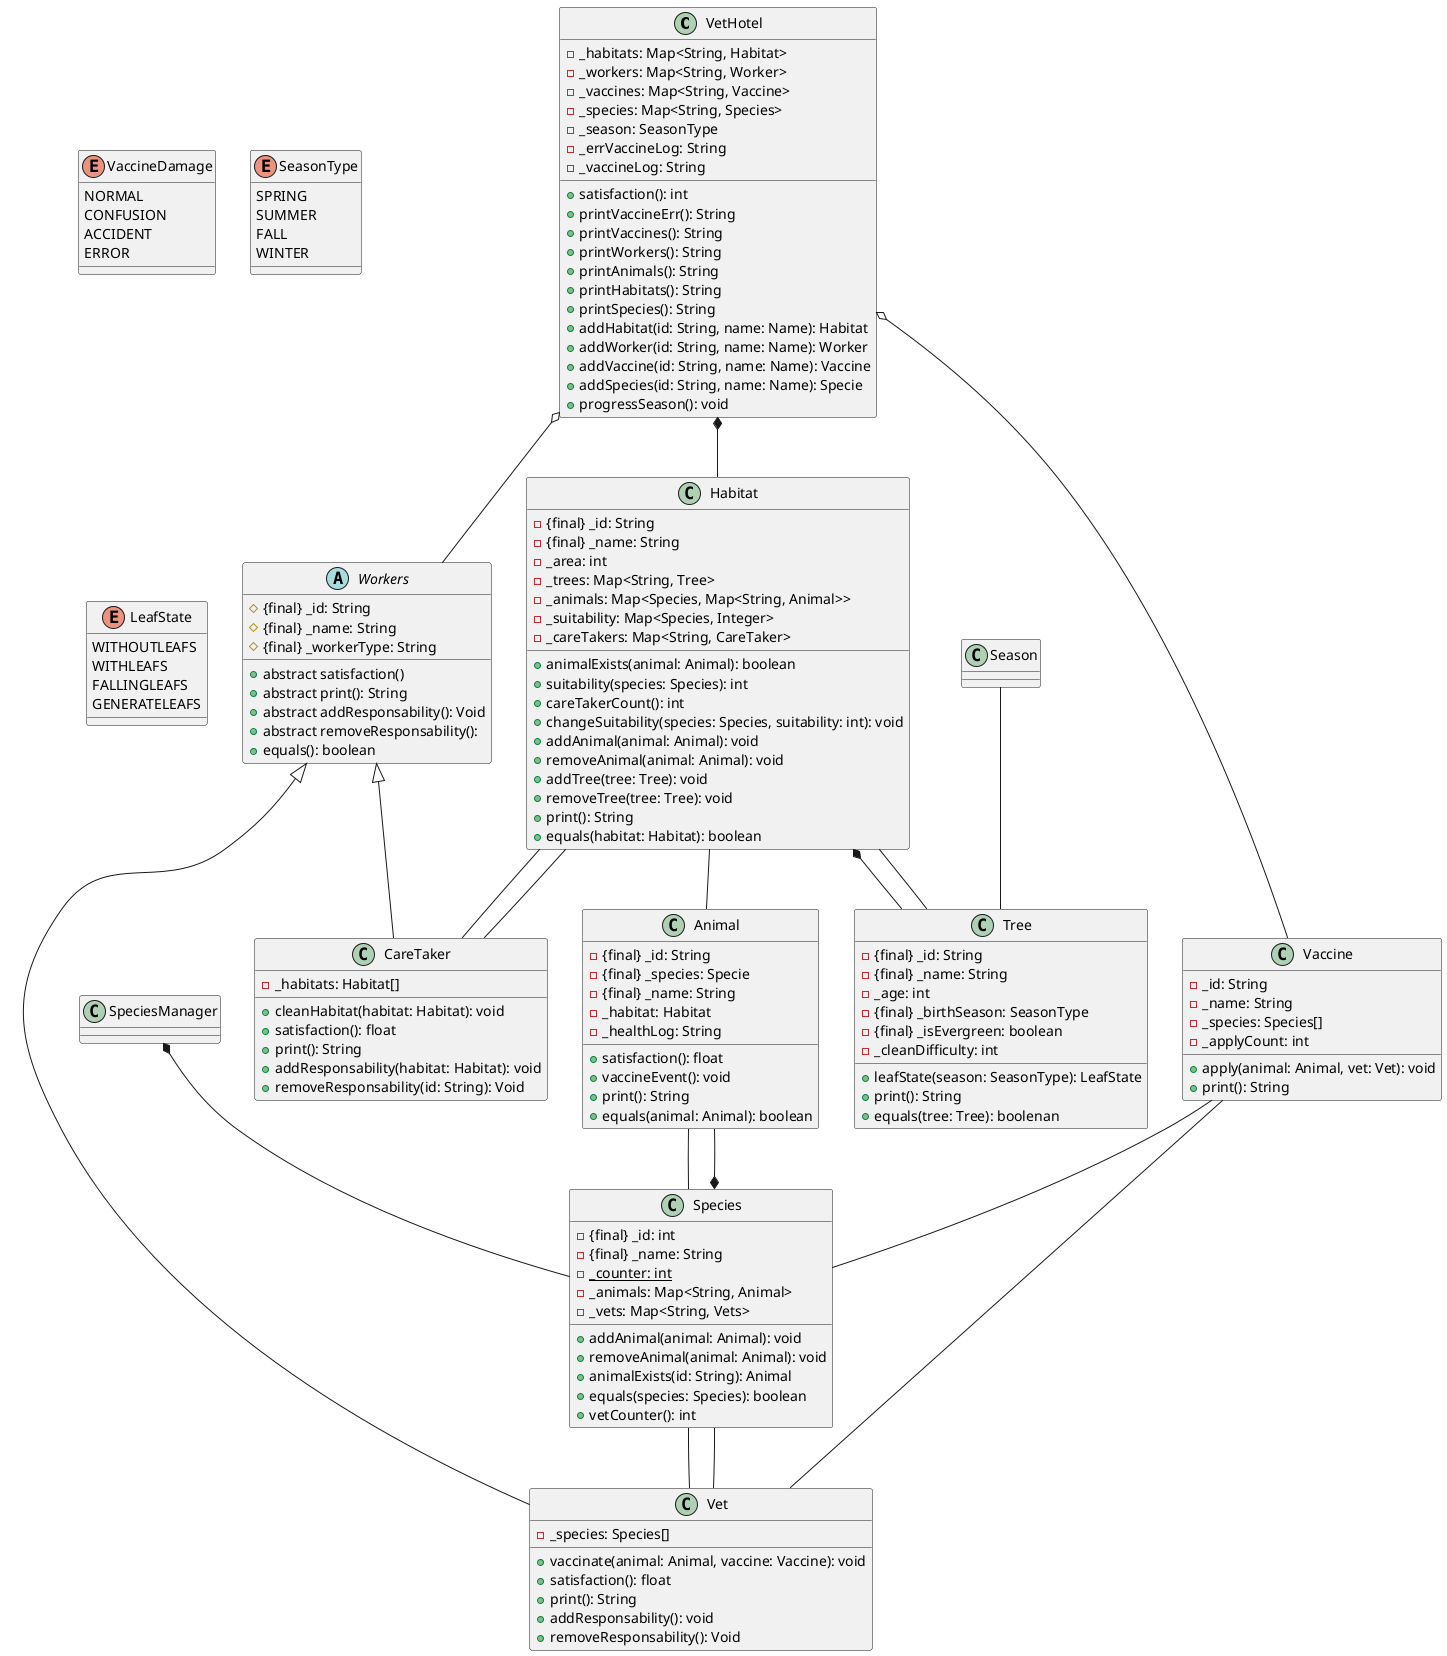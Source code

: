 @startuml VetHotel

' + -> public
' - -> private
' # -> protected
' ~ -> package
' {static} -> shared added as a prefix
' {final} -> constant added as prefix
' *-- -> composition full tilted square
' o-- -> agregation empty tilter square
' -- -> association line
' ..> -> dependency dotted line

class VetHotel{
    - _habitats: Map<String, Habitat>
    - _workers: Map<String, Worker>
    - _vaccines: Map<String, Vaccine>
    - _species: Map<String, Species>
    ' Check how to notify tree listeners.
    - _season: SeasonType
    ' Decide if we should only use one log (for loop), or have the error log
    - _errVaccineLog: String
    - _vaccineLog: String
    + satisfaction(): int
    + printVaccineErr(): String
    + printVaccines(): String
    + printWorkers(): String
    + printAnimals(): String
    + printHabitats(): String
    + printSpecies(): String
    + addHabitat(id: String, name: Name): Habitat
    + addWorker(id: String, name: Name): Worker
    + addVaccine(id: String, name: Name): Vaccine
    + addSpecies(id: String, name: Name): Specie
    + progressSeason(): void
}

class Habitat{
    - {final} _id: String
    - {final} _name: String
    - _area: int
    - _trees: Map<String, Tree>
    - _animals: Map<Species, Map<String, Animal>>
    - _suitability: Map<Species, Integer>
    - _careTakers: Map<String, CareTaker>

    + animalExists(animal: Animal): boolean
    + suitability(species: Species): int
    + careTakerCount(): int
    + changeSuitability(species: Species, suitability: int): void
    + addAnimal(animal: Animal): void
    + removeAnimal(animal: Animal): void
    + addTree(tree: Tree): void
    + removeTree(tree: Tree): void
    + print(): String
    + equals(habitat: Habitat): boolean
}

class Species{
    - {final} _id: int
    - {final} _name: String
    - {static} _counter: int
    - _animals: Map<String, Animal>
    - _vets: Map<String, Vets>
    + addAnimal(animal: Animal): void
    + removeAnimal(animal: Animal): void
    + animalExists(id: String): Animal
    + equals(species: Species): boolean
    + vetCounter(): int
}

enum VaccineDamage {
    NORMAL
    CONFUSION
    ACCIDENT
    ERROR
}

enum SeasonType {
    SPRING
    SUMMER
    FALL
    WINTER
}

enum LeafState {
    WITHOUTLEAFS
    WITHLEAFS
    FALLINGLEAFS
    GENERATELEAFS
}


class Animal{
    - {final} _id: String
    - {final} _species: Specie
    - {final} _name: String
    - _habitat: Habitat
    - _healthLog: String
    + satisfaction(): float
    + vaccineEvent(): void
    + print(): String
    + equals(animal: Animal): boolean
}

Class Tree{
    - {final} _id: String
    - {final} _name: String
    - _age: int
    - {final} _birthSeason: SeasonType
    - {final} _isEvergreen: boolean
    - _cleanDifficulty: int
    + leafState(season: SeasonType): LeafState
    + print(): String
    + equals(tree: Tree): boolenan
}

abstract class Workers{
    # {final} _id: String
    # {final} _name: String
    # {final} _workerType: String
    + abstract satisfaction()
    + abstract print(): String
    + abstract addResponsability(): Void
    + abstract removeResponsability(): 
    + equals(): boolean
}

class CareTaker extends Workers{
    - _habitats: Habitat[]
    + cleanHabitat(habitat: Habitat): void
    + satisfaction(): float
    + print(): String
    + addResponsability(habitat: Habitat): void
    + removeResponsability(id: String): Void
}

class Vet extends Workers{
    - _species: Species[]
    + vaccinate(animal: Animal, vaccine: Vaccine): void
    + satisfaction(): float
    + print(): String
    + addResponsability(): void
    + removeResponsability(): Void
}

Class Vaccine {
    - _id: String
    - _name: String
    - _species: Species[]
    - _applyCount: int
    '- _log: String
    + apply(animal: Animal, vet: Vet): void
    + print(): String
}

VetHotel *--  Habitat
VetHotel o-- Workers
VetHotel o-- Vaccine

Habitat *-- Tree
Habitat -- Animal
Habitat -- CareTaker

Species *-- Animal
Species -- Vet

SpeciesManager *-- Species

Animal -- Species

Tree -- Habitat

Season -- Tree

CareTaker -- Habitat

Vet -- Species

Vaccine -- Species
Vaccine -- Vet

' Vacinas podem existir sem existencia de um Vet? Devo guardar num singleton? por hotel
' A estação do ano é sempre a mesma sobre todos os Veterinarios no mundo? ou podemos ter varias? se não fica como singleton. por hotel
' Especies podem existir fora de um Vet? se sim devo guardar num singleton? para que possam ser utilizadas noutros vets sem ter de as registar denovo? por hotel.
@enduml